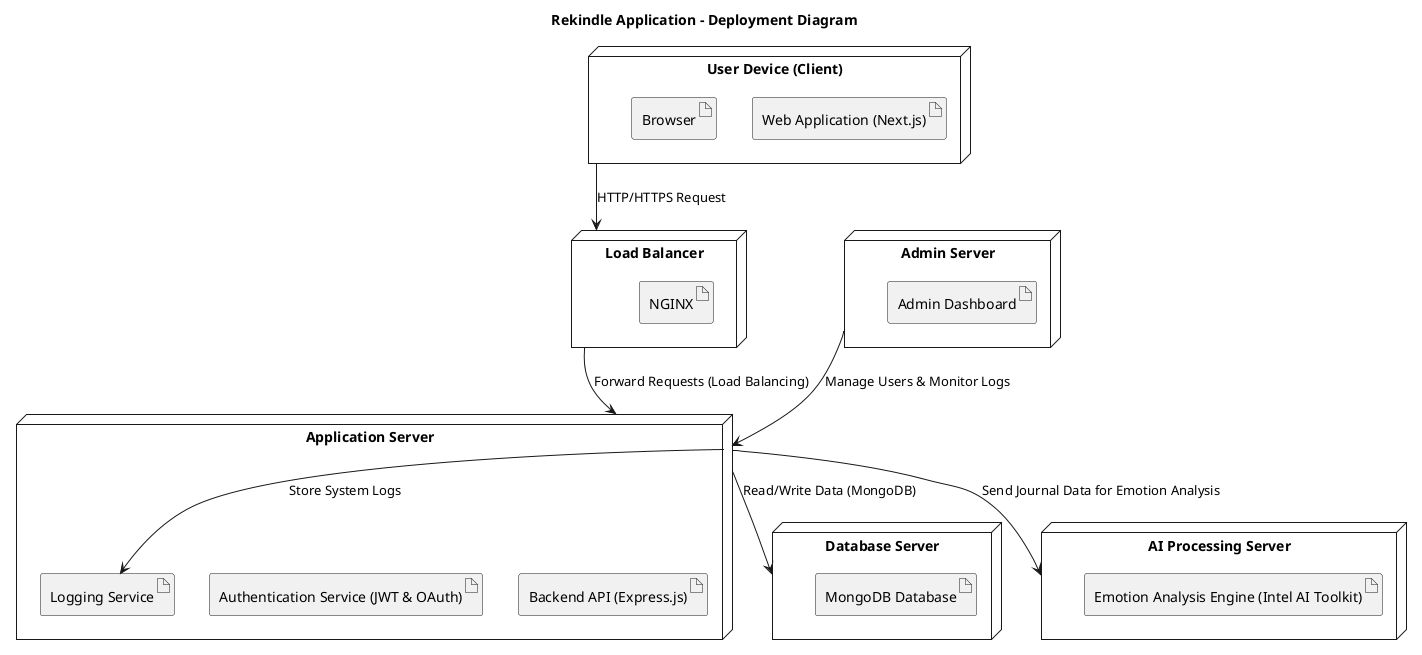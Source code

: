 @startuml deployment_diagram
title Rekindle Application - Deployment Diagram

' Define Nodes
node "User Device (Client)" as Client {
    artifact "Web Application (Next.js)" as WebApp
    artifact "Browser" as Browser
}

node "Load Balancer" as LB {
    artifact "NGINX" as Nginx
}

node "Application Server" as AppServer {
    artifact "Backend API (Express.js)" as Backend
    artifact "Authentication Service (JWT & OAuth)" as AuthService
    artifact "Logging Service" as LoggingService
}

node "Database Server" as DBServer {
    artifact "MongoDB Database" as Database
}

node "AI Processing Server" as AIServer {
    artifact "Emotion Analysis Engine (Intel AI Toolkit)" as EmotionAI
}

node "Admin Server" as AdminServer {
    artifact "Admin Dashboard" as AdminDashboard
}

' Connections
Client --> LB : HTTP/HTTPS Request
LB --> AppServer : Forward Requests (Load Balancing)
AppServer --> DBServer : Read/Write Data (MongoDB)
AppServer --> AIServer : Send Journal Data for Emotion Analysis
AppServer --> LoggingService : Store System Logs
AdminServer --> AppServer : Manage Users & Monitor Logs

@enduml
